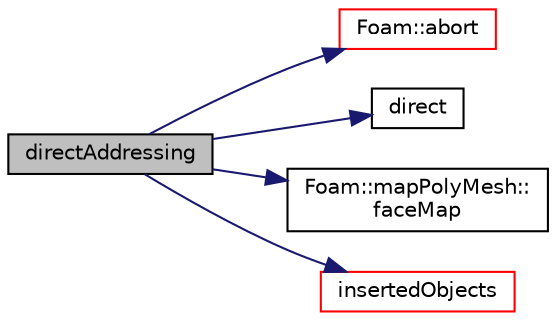 digraph "directAddressing"
{
  bgcolor="transparent";
  edge [fontname="Helvetica",fontsize="10",labelfontname="Helvetica",labelfontsize="10"];
  node [fontname="Helvetica",fontsize="10",shape=record];
  rankdir="LR";
  Node1 [label="directAddressing",height=0.2,width=0.4,color="black", fillcolor="grey75", style="filled", fontcolor="black"];
  Node1 -> Node2 [color="midnightblue",fontsize="10",style="solid",fontname="Helvetica"];
  Node2 [label="Foam::abort",height=0.2,width=0.4,color="red",URL="$a10974.html#a447107a607d03e417307c203fa5fb44b"];
  Node1 -> Node3 [color="midnightblue",fontsize="10",style="solid",fontname="Helvetica"];
  Node3 [label="direct",height=0.2,width=0.4,color="black",URL="$a00737.html#aa6fd973c07a1eda3654f6e516d34e963",tooltip="Is the mapping direct. "];
  Node1 -> Node4 [color="midnightblue",fontsize="10",style="solid",fontname="Helvetica"];
  Node4 [label="Foam::mapPolyMesh::\lfaceMap",height=0.2,width=0.4,color="black",URL="$a01461.html#a4f37e8458829cfddbe91b8671ec88c32",tooltip="Old face map. "];
  Node1 -> Node5 [color="midnightblue",fontsize="10",style="solid",fontname="Helvetica"];
  Node5 [label="insertedObjects",height=0.2,width=0.4,color="red",URL="$a00737.html#a64a0018da75b0d6334d94124d975ad63",tooltip="Are there any inserted faces. "];
}
